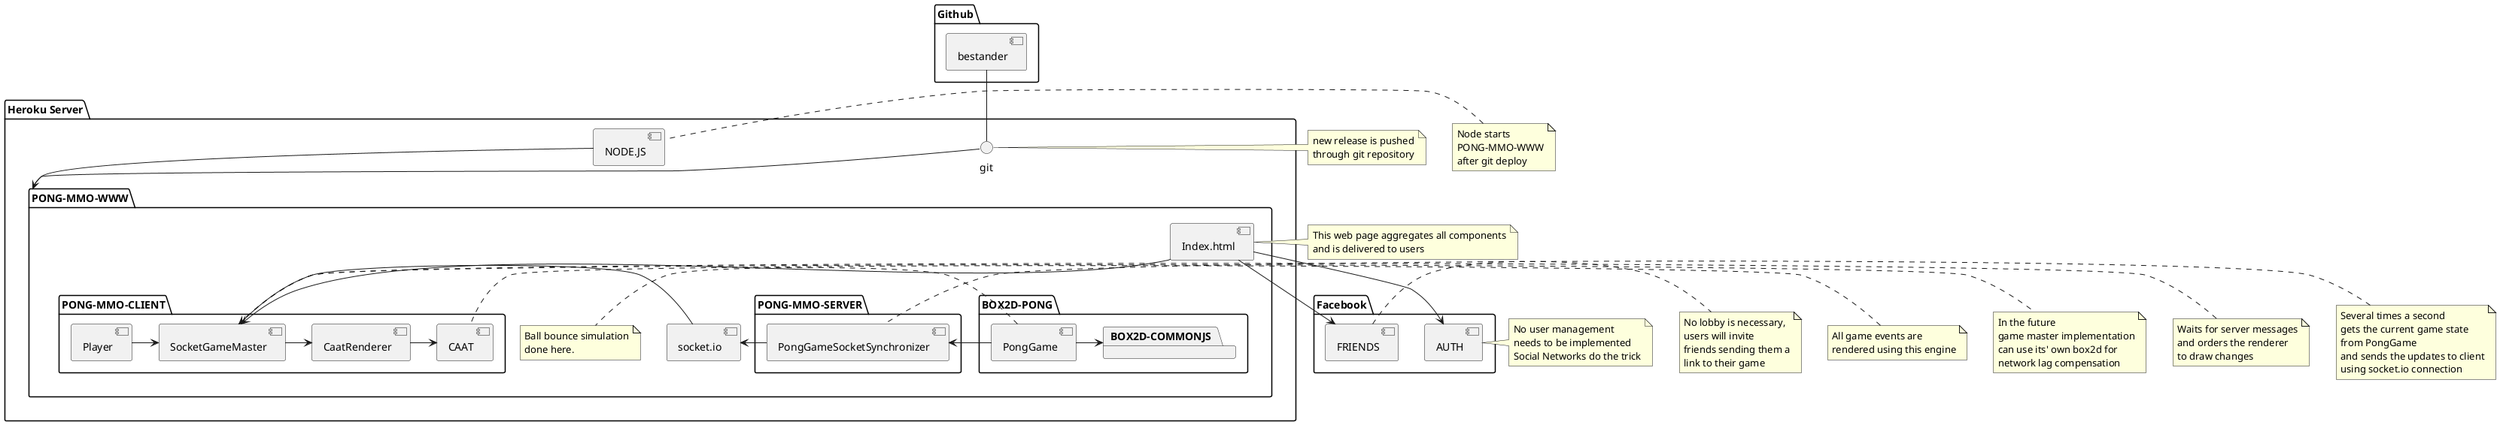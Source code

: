 @startuml

package "Facebook" {
  [AUTH]
  [FRIENDS]
}

package "Github" {
  [bestander]
}


package "Heroku Server" {

  [bestander] -- git
  git -- [PONG-MMO-WWW]

  [NODE.JS] --> [PONG-MMO-WWW]


  package PONG-MMO-WWW {
    [Index.html] --> [AUTH]
    [Index.html] --> [FRIENDS]
    [socket.io]

    package BOX2D-PONG {
      [PongGame] -> [BOX2D-COMMONJS]
    }

    package PONG-MMO-SERVER {
      [PongGameSocketSynchronizer] -> [socket.io]
      [PongGameSocketSynchronizer] <- [PongGame]
    }

    package PONG-MMO-CLIENT {
      [CaatRenderer] -> [CAAT]
      [SocketGameMaster] <- [socket.io]
      [SocketGameMaster] -> [CaatRenderer]
      [Player] -> [SocketGameMaster]
    }

    package BOX2D-COMMONJS {
    }

    [Index.html] --> [SocketGameMaster]

    note right of [PongGame]
      Ball bounce simulation
      done here.
    end note

  }
}

note left of git
  new release is pushed
  through git repository
end note

note right of [AUTH]
  No user management
  needs to be implemented
  Social Networks do the trick
end note

note right of [FRIENDS]
  No lobby is necessary,
  users will invite
  friends sending them a
  link to their game
end note

note left of [NODE.JS]
  Node starts
  PONG-MMO-WWW
  after git deploy
end note

note left of [CAAT]
  All game events are
  rendered using this engine
end note


note right of [SocketGameMaster]
  In the future
  game master implementation
  can use its' own box2d for
  network lag compensation
end note

note right of [SocketGameMaster]
  Waits for server messages
  and orders the renderer
  to draw changes
end note

note right of [Index.html]
  This web page aggregates all components
  and is delivered to users
end note

note left of [PongGameSocketSynchronizer]
  Several times a second
  gets the current game state
  from PongGame
  and sends the updates to client
  using socket.io connection
end note

@enduml